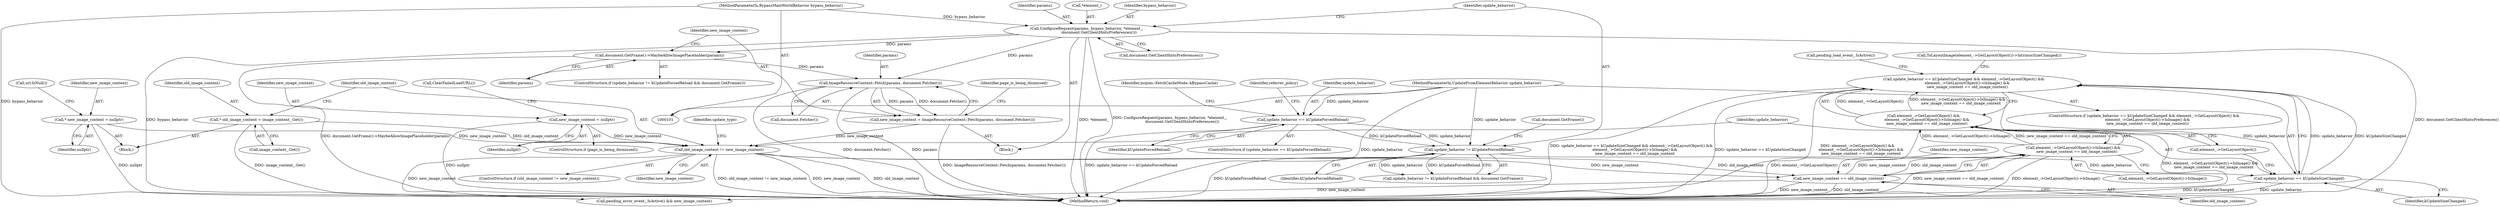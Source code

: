 digraph "0_Chrome_e56aee6473486fdfac0429747284fda7cdd3aae5@API" {
"1000247" [label="(Call,update_behavior == kUpdateSizeChanged && element_->GetLayoutObject() &&\n      element_->GetLayoutObject()->IsImage() &&\n      new_image_content == old_image_content)"];
"1000248" [label="(Call,update_behavior == kUpdateSizeChanged)"];
"1000211" [label="(Call,update_behavior != kUpdateForcedReload)"];
"1000145" [label="(Call,update_behavior == kUpdateForcedReload)"];
"1000103" [label="(MethodParameterIn,UpdateFromElementBehavior update_behavior)"];
"1000251" [label="(Call,element_->GetLayoutObject() &&\n      element_->GetLayoutObject()->IsImage() &&\n      new_image_content == old_image_content)"];
"1000253" [label="(Call,element_->GetLayoutObject()->IsImage() &&\n      new_image_content == old_image_content)"];
"1000255" [label="(Call,new_image_content == old_image_content)"];
"1000241" [label="(Call,old_image_content != new_image_content)"];
"1000237" [label="(Call,* old_image_content = image_content_.Get())"];
"1000125" [label="(Call,* new_image_content = nullptr)"];
"1000224" [label="(Call,new_image_content = nullptr)"];
"1000217" [label="(Call,new_image_content = ImageResourceContent::Fetch(params, document.Fetcher()))"];
"1000219" [label="(Call,ImageResourceContent::Fetch(params, document.Fetcher()))"];
"1000215" [label="(Call,document.GetFrame()->MaybeAllowImagePlaceholder(params))"];
"1000203" [label="(Call,ConfigureRequest(params, bypass_behavior, *element_,\n                     document.GetClientHintsPreferences()))"];
"1000102" [label="(MethodParameterIn,BypassMainWorldBehavior bypass_behavior)"];
"1000249" [label="(Identifier,update_behavior)"];
"1000226" [label="(Identifier,nullptr)"];
"1000206" [label="(Call,*element_)"];
"1000247" [label="(Call,update_behavior == kUpdateSizeChanged && element_->GetLayoutObject() &&\n      element_->GetLayoutObject()->IsImage() &&\n      new_image_content == old_image_content)"];
"1000125" [label="(Call,* new_image_content = nullptr)"];
"1000220" [label="(Identifier,params)"];
"1000102" [label="(MethodParameterIn,BypassMainWorldBehavior bypass_behavior)"];
"1000219" [label="(Call,ImageResourceContent::Fetch(params, document.Fetcher()))"];
"1000204" [label="(Identifier,params)"];
"1000145" [label="(Call,update_behavior == kUpdateForcedReload)"];
"1000243" [label="(Identifier,new_image_content)"];
"1000223" [label="(Identifier,page_is_being_dismissed)"];
"1000221" [label="(Call,document.Fetcher())"];
"1000242" [label="(Identifier,old_image_content)"];
"1000237" [label="(Call,* old_image_content = image_content_.Get())"];
"1000251" [label="(Call,element_->GetLayoutObject() &&\n      element_->GetLayoutObject()->IsImage() &&\n      new_image_content == old_image_content)"];
"1000144" [label="(ControlStructure,if (update_behavior == kUpdateForcedReload))"];
"1000266" [label="(Call,pending_error_event_.IsActive() && new_image_content)"];
"1000225" [label="(Identifier,new_image_content)"];
"1000127" [label="(Identifier,nullptr)"];
"1000212" [label="(Identifier,update_behavior)"];
"1000205" [label="(Identifier,bypass_behavior)"];
"1000253" [label="(Call,element_->GetLayoutObject()->IsImage() &&\n      new_image_content == old_image_content)"];
"1000256" [label="(Identifier,new_image_content)"];
"1000213" [label="(Identifier,kUpdateForcedReload)"];
"1000240" [label="(ControlStructure,if (old_image_content != new_image_content))"];
"1000255" [label="(Call,new_image_content == old_image_content)"];
"1000254" [label="(Call,element_->GetLayoutObject()->IsImage())"];
"1000147" [label="(Identifier,kUpdateForcedReload)"];
"1000208" [label="(Call,document.GetClientHintsPreferences())"];
"1000150" [label="(Identifier,mojom::FetchCacheMode::kBypassCache)"];
"1000257" [label="(Identifier,old_image_content)"];
"1000211" [label="(Call,update_behavior != kUpdateForcedReload)"];
"1000131" [label="(Call,url.IsNull())"];
"1000263" [label="(Call,pending_load_event_.IsActive())"];
"1000241" [label="(Call,old_image_content != new_image_content)"];
"1000227" [label="(Call,ClearFailedLoadURL())"];
"1000216" [label="(Identifier,params)"];
"1000246" [label="(ControlStructure,if (update_behavior == kUpdateSizeChanged && element_->GetLayoutObject() &&\n      element_->GetLayoutObject()->IsImage() &&\n      new_image_content == old_image_content))"];
"1000238" [label="(Identifier,old_image_content)"];
"1000224" [label="(Call,new_image_content = nullptr)"];
"1000222" [label="(ControlStructure,if (page_is_being_dismissed))"];
"1000259" [label="(Call,ToLayoutImage(element_->GetLayoutObject())->IntrinsicSizeChanged())"];
"1000217" [label="(Call,new_image_content = ImageResourceContent::Fetch(params, document.Fetcher()))"];
"1000239" [label="(Call,image_content_.Get())"];
"1000210" [label="(Call,update_behavior != kUpdateForcedReload && document.GetFrame())"];
"1000218" [label="(Identifier,new_image_content)"];
"1000107" [label="(Block,)"];
"1000214" [label="(Call,document.GetFrame())"];
"1000134" [label="(Block,)"];
"1000252" [label="(Call,element_->GetLayoutObject())"];
"1000245" [label="(Identifier,update_type)"];
"1000203" [label="(Call,ConfigureRequest(params, bypass_behavior, *element_,\n                     document.GetClientHintsPreferences()))"];
"1000209" [label="(ControlStructure,if (update_behavior != kUpdateForcedReload && document.GetFrame()))"];
"1000250" [label="(Identifier,kUpdateSizeChanged)"];
"1000155" [label="(Identifier,referrer_policy)"];
"1000103" [label="(MethodParameterIn,UpdateFromElementBehavior update_behavior)"];
"1000248" [label="(Call,update_behavior == kUpdateSizeChanged)"];
"1000146" [label="(Identifier,update_behavior)"];
"1000126" [label="(Identifier,new_image_content)"];
"1000215" [label="(Call,document.GetFrame()->MaybeAllowImagePlaceholder(params))"];
"1000290" [label="(MethodReturn,void)"];
"1000247" -> "1000246"  [label="AST: "];
"1000247" -> "1000248"  [label="CFG: "];
"1000247" -> "1000251"  [label="CFG: "];
"1000248" -> "1000247"  [label="AST: "];
"1000251" -> "1000247"  [label="AST: "];
"1000259" -> "1000247"  [label="CFG: "];
"1000263" -> "1000247"  [label="CFG: "];
"1000247" -> "1000290"  [label="DDG: update_behavior == kUpdateSizeChanged"];
"1000247" -> "1000290"  [label="DDG: element_->GetLayoutObject() &&\n      element_->GetLayoutObject()->IsImage() &&\n      new_image_content == old_image_content"];
"1000247" -> "1000290"  [label="DDG: update_behavior == kUpdateSizeChanged && element_->GetLayoutObject() &&\n      element_->GetLayoutObject()->IsImage() &&\n      new_image_content == old_image_content"];
"1000248" -> "1000247"  [label="DDG: update_behavior"];
"1000248" -> "1000247"  [label="DDG: kUpdateSizeChanged"];
"1000251" -> "1000247"  [label="DDG: element_->GetLayoutObject()"];
"1000251" -> "1000247"  [label="DDG: element_->GetLayoutObject()->IsImage() &&\n      new_image_content == old_image_content"];
"1000248" -> "1000250"  [label="CFG: "];
"1000249" -> "1000248"  [label="AST: "];
"1000250" -> "1000248"  [label="AST: "];
"1000252" -> "1000248"  [label="CFG: "];
"1000248" -> "1000290"  [label="DDG: kUpdateSizeChanged"];
"1000248" -> "1000290"  [label="DDG: update_behavior"];
"1000211" -> "1000248"  [label="DDG: update_behavior"];
"1000103" -> "1000248"  [label="DDG: update_behavior"];
"1000211" -> "1000210"  [label="AST: "];
"1000211" -> "1000213"  [label="CFG: "];
"1000212" -> "1000211"  [label="AST: "];
"1000213" -> "1000211"  [label="AST: "];
"1000214" -> "1000211"  [label="CFG: "];
"1000210" -> "1000211"  [label="CFG: "];
"1000211" -> "1000290"  [label="DDG: kUpdateForcedReload"];
"1000211" -> "1000210"  [label="DDG: update_behavior"];
"1000211" -> "1000210"  [label="DDG: kUpdateForcedReload"];
"1000145" -> "1000211"  [label="DDG: update_behavior"];
"1000145" -> "1000211"  [label="DDG: kUpdateForcedReload"];
"1000103" -> "1000211"  [label="DDG: update_behavior"];
"1000145" -> "1000144"  [label="AST: "];
"1000145" -> "1000147"  [label="CFG: "];
"1000146" -> "1000145"  [label="AST: "];
"1000147" -> "1000145"  [label="AST: "];
"1000150" -> "1000145"  [label="CFG: "];
"1000155" -> "1000145"  [label="CFG: "];
"1000145" -> "1000290"  [label="DDG: update_behavior == kUpdateForcedReload"];
"1000103" -> "1000145"  [label="DDG: update_behavior"];
"1000103" -> "1000101"  [label="AST: "];
"1000103" -> "1000290"  [label="DDG: update_behavior"];
"1000251" -> "1000252"  [label="CFG: "];
"1000251" -> "1000253"  [label="CFG: "];
"1000252" -> "1000251"  [label="AST: "];
"1000253" -> "1000251"  [label="AST: "];
"1000251" -> "1000290"  [label="DDG: element_->GetLayoutObject()->IsImage() &&\n      new_image_content == old_image_content"];
"1000251" -> "1000290"  [label="DDG: element_->GetLayoutObject()"];
"1000253" -> "1000251"  [label="DDG: element_->GetLayoutObject()->IsImage()"];
"1000253" -> "1000251"  [label="DDG: new_image_content == old_image_content"];
"1000253" -> "1000254"  [label="CFG: "];
"1000253" -> "1000255"  [label="CFG: "];
"1000254" -> "1000253"  [label="AST: "];
"1000255" -> "1000253"  [label="AST: "];
"1000253" -> "1000290"  [label="DDG: new_image_content == old_image_content"];
"1000253" -> "1000290"  [label="DDG: element_->GetLayoutObject()->IsImage()"];
"1000255" -> "1000253"  [label="DDG: new_image_content"];
"1000255" -> "1000253"  [label="DDG: old_image_content"];
"1000255" -> "1000257"  [label="CFG: "];
"1000256" -> "1000255"  [label="AST: "];
"1000257" -> "1000255"  [label="AST: "];
"1000255" -> "1000290"  [label="DDG: old_image_content"];
"1000255" -> "1000290"  [label="DDG: new_image_content"];
"1000241" -> "1000255"  [label="DDG: new_image_content"];
"1000241" -> "1000255"  [label="DDG: old_image_content"];
"1000255" -> "1000266"  [label="DDG: new_image_content"];
"1000241" -> "1000240"  [label="AST: "];
"1000241" -> "1000243"  [label="CFG: "];
"1000242" -> "1000241"  [label="AST: "];
"1000243" -> "1000241"  [label="AST: "];
"1000245" -> "1000241"  [label="CFG: "];
"1000249" -> "1000241"  [label="CFG: "];
"1000241" -> "1000290"  [label="DDG: old_image_content"];
"1000241" -> "1000290"  [label="DDG: old_image_content != new_image_content"];
"1000241" -> "1000290"  [label="DDG: new_image_content"];
"1000237" -> "1000241"  [label="DDG: old_image_content"];
"1000125" -> "1000241"  [label="DDG: new_image_content"];
"1000224" -> "1000241"  [label="DDG: new_image_content"];
"1000217" -> "1000241"  [label="DDG: new_image_content"];
"1000241" -> "1000266"  [label="DDG: new_image_content"];
"1000237" -> "1000107"  [label="AST: "];
"1000237" -> "1000239"  [label="CFG: "];
"1000238" -> "1000237"  [label="AST: "];
"1000239" -> "1000237"  [label="AST: "];
"1000242" -> "1000237"  [label="CFG: "];
"1000237" -> "1000290"  [label="DDG: image_content_.Get()"];
"1000125" -> "1000107"  [label="AST: "];
"1000125" -> "1000127"  [label="CFG: "];
"1000126" -> "1000125"  [label="AST: "];
"1000127" -> "1000125"  [label="AST: "];
"1000131" -> "1000125"  [label="CFG: "];
"1000125" -> "1000290"  [label="DDG: nullptr"];
"1000224" -> "1000222"  [label="AST: "];
"1000224" -> "1000226"  [label="CFG: "];
"1000225" -> "1000224"  [label="AST: "];
"1000226" -> "1000224"  [label="AST: "];
"1000227" -> "1000224"  [label="CFG: "];
"1000224" -> "1000290"  [label="DDG: nullptr"];
"1000217" -> "1000134"  [label="AST: "];
"1000217" -> "1000219"  [label="CFG: "];
"1000218" -> "1000217"  [label="AST: "];
"1000219" -> "1000217"  [label="AST: "];
"1000223" -> "1000217"  [label="CFG: "];
"1000217" -> "1000290"  [label="DDG: ImageResourceContent::Fetch(params, document.Fetcher())"];
"1000219" -> "1000217"  [label="DDG: params"];
"1000219" -> "1000217"  [label="DDG: document.Fetcher()"];
"1000219" -> "1000221"  [label="CFG: "];
"1000220" -> "1000219"  [label="AST: "];
"1000221" -> "1000219"  [label="AST: "];
"1000219" -> "1000290"  [label="DDG: document.Fetcher()"];
"1000219" -> "1000290"  [label="DDG: params"];
"1000215" -> "1000219"  [label="DDG: params"];
"1000203" -> "1000219"  [label="DDG: params"];
"1000215" -> "1000209"  [label="AST: "];
"1000215" -> "1000216"  [label="CFG: "];
"1000216" -> "1000215"  [label="AST: "];
"1000218" -> "1000215"  [label="CFG: "];
"1000215" -> "1000290"  [label="DDG: document.GetFrame()->MaybeAllowImagePlaceholder(params)"];
"1000203" -> "1000215"  [label="DDG: params"];
"1000203" -> "1000134"  [label="AST: "];
"1000203" -> "1000208"  [label="CFG: "];
"1000204" -> "1000203"  [label="AST: "];
"1000205" -> "1000203"  [label="AST: "];
"1000206" -> "1000203"  [label="AST: "];
"1000208" -> "1000203"  [label="AST: "];
"1000212" -> "1000203"  [label="CFG: "];
"1000203" -> "1000290"  [label="DDG: *element_"];
"1000203" -> "1000290"  [label="DDG: ConfigureRequest(params, bypass_behavior, *element_,\n                     document.GetClientHintsPreferences())"];
"1000203" -> "1000290"  [label="DDG: document.GetClientHintsPreferences()"];
"1000203" -> "1000290"  [label="DDG: bypass_behavior"];
"1000102" -> "1000203"  [label="DDG: bypass_behavior"];
"1000102" -> "1000101"  [label="AST: "];
"1000102" -> "1000290"  [label="DDG: bypass_behavior"];
}
